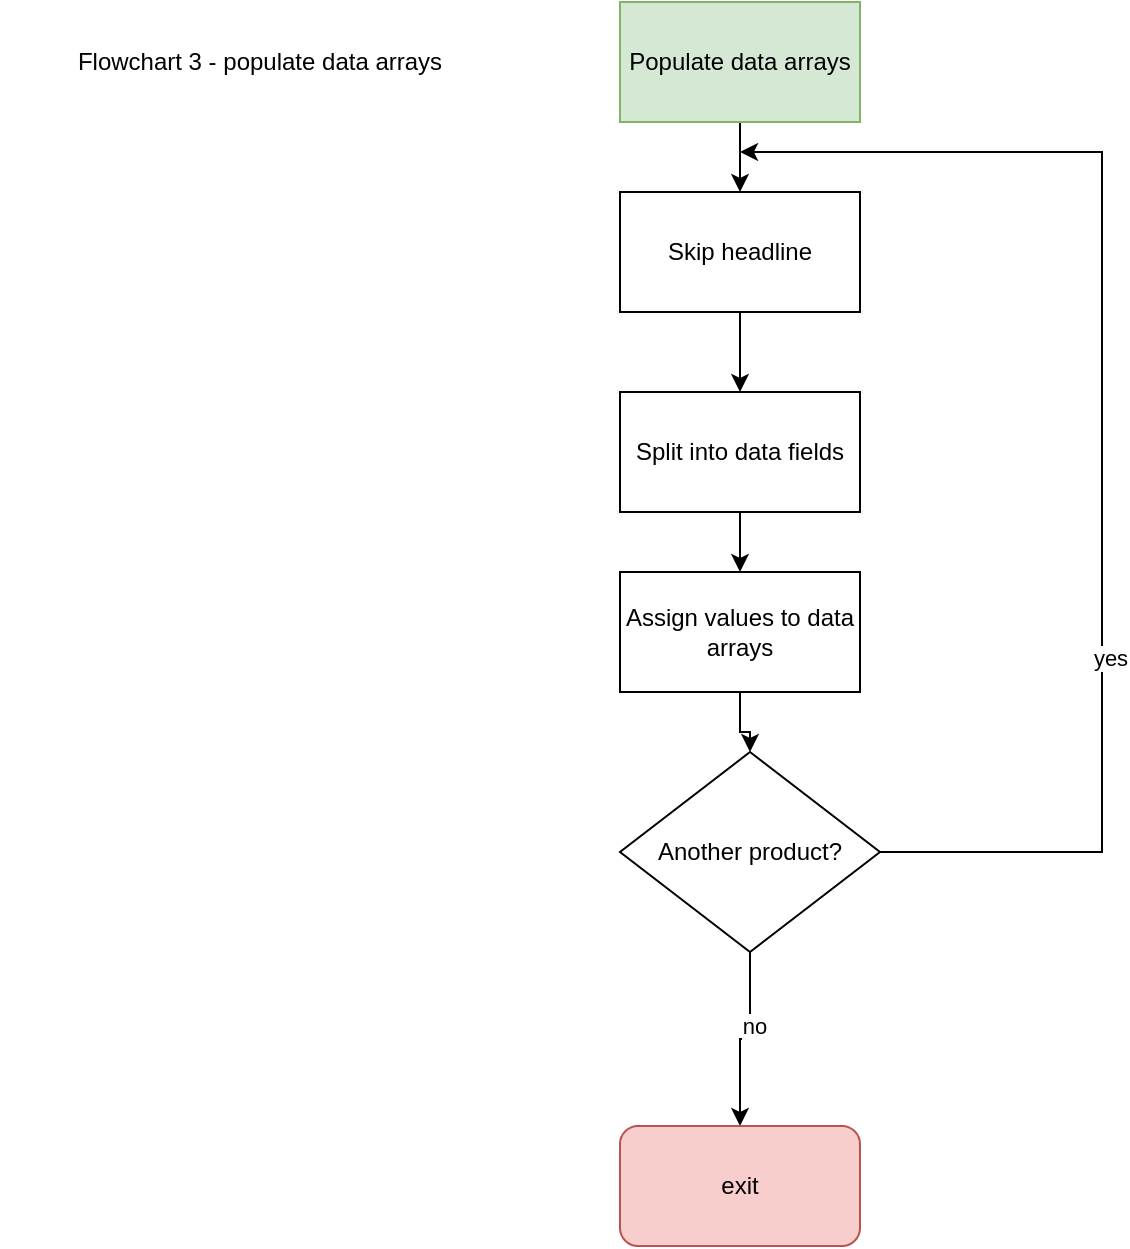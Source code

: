 <mxfile version="26.0.5">
  <diagram name="Page-1" id="9BJzNo_qaob0qYkO_GaA">
    <mxGraphModel dx="1048" dy="2868" grid="1" gridSize="10" guides="1" tooltips="1" connect="1" arrows="1" fold="1" page="1" pageScale="1" pageWidth="827" pageHeight="1169" math="0" shadow="0">
      <root>
        <mxCell id="0" />
        <mxCell id="1" parent="0" />
        <mxCell id="T4grXYIampwU97DV0ojb-1" value="Flowchart 3 - populate data arrays" style="text;html=1;align=center;verticalAlign=middle;whiteSpace=wrap;rounded=0;" vertex="1" parent="1">
          <mxGeometry x="30" y="-2300" width="260" height="30" as="geometry" />
        </mxCell>
        <mxCell id="T4grXYIampwU97DV0ojb-5" value="" style="edgeStyle=orthogonalEdgeStyle;rounded=0;orthogonalLoop=1;jettySize=auto;html=1;" edge="1" parent="1" source="T4grXYIampwU97DV0ojb-3" target="T4grXYIampwU97DV0ojb-4">
          <mxGeometry relative="1" as="geometry" />
        </mxCell>
        <mxCell id="T4grXYIampwU97DV0ojb-3" value="Populate data arrays" style="rounded=0;whiteSpace=wrap;html=1;fillColor=#d5e8d4;strokeColor=#82b366;" vertex="1" parent="1">
          <mxGeometry x="340" y="-2315" width="120" height="60" as="geometry" />
        </mxCell>
        <mxCell id="T4grXYIampwU97DV0ojb-7" value="" style="edgeStyle=orthogonalEdgeStyle;rounded=0;orthogonalLoop=1;jettySize=auto;html=1;" edge="1" parent="1" source="T4grXYIampwU97DV0ojb-4" target="T4grXYIampwU97DV0ojb-6">
          <mxGeometry relative="1" as="geometry" />
        </mxCell>
        <mxCell id="T4grXYIampwU97DV0ojb-4" value="Skip headline" style="rounded=0;whiteSpace=wrap;html=1;" vertex="1" parent="1">
          <mxGeometry x="340" y="-2220" width="120" height="60" as="geometry" />
        </mxCell>
        <mxCell id="T4grXYIampwU97DV0ojb-9" value="" style="edgeStyle=orthogonalEdgeStyle;rounded=0;orthogonalLoop=1;jettySize=auto;html=1;" edge="1" parent="1" source="T4grXYIampwU97DV0ojb-6" target="T4grXYIampwU97DV0ojb-8">
          <mxGeometry relative="1" as="geometry" />
        </mxCell>
        <mxCell id="T4grXYIampwU97DV0ojb-6" value="Split into data fields" style="rounded=0;whiteSpace=wrap;html=1;" vertex="1" parent="1">
          <mxGeometry x="340" y="-2120" width="120" height="60" as="geometry" />
        </mxCell>
        <mxCell id="T4grXYIampwU97DV0ojb-14" value="" style="edgeStyle=orthogonalEdgeStyle;rounded=0;orthogonalLoop=1;jettySize=auto;html=1;" edge="1" parent="1" source="T4grXYIampwU97DV0ojb-8" target="T4grXYIampwU97DV0ojb-13">
          <mxGeometry relative="1" as="geometry" />
        </mxCell>
        <mxCell id="T4grXYIampwU97DV0ojb-8" value="Assign values to data arrays" style="rounded=0;whiteSpace=wrap;html=1;" vertex="1" parent="1">
          <mxGeometry x="340" y="-2030" width="120" height="60" as="geometry" />
        </mxCell>
        <mxCell id="T4grXYIampwU97DV0ojb-15" style="edgeStyle=orthogonalEdgeStyle;rounded=0;orthogonalLoop=1;jettySize=auto;html=1;" edge="1" parent="1" source="T4grXYIampwU97DV0ojb-13">
          <mxGeometry relative="1" as="geometry">
            <mxPoint x="400" y="-2240" as="targetPoint" />
            <Array as="points">
              <mxPoint x="581" y="-1890" />
            </Array>
          </mxGeometry>
        </mxCell>
        <mxCell id="T4grXYIampwU97DV0ojb-16" value="yes" style="edgeLabel;html=1;align=center;verticalAlign=middle;resizable=0;points=[];" vertex="1" connectable="0" parent="T4grXYIampwU97DV0ojb-15">
          <mxGeometry x="-0.351" y="-4" relative="1" as="geometry">
            <mxPoint as="offset" />
          </mxGeometry>
        </mxCell>
        <mxCell id="T4grXYIampwU97DV0ojb-17" style="edgeStyle=orthogonalEdgeStyle;rounded=0;orthogonalLoop=1;jettySize=auto;html=1;exitX=0.5;exitY=1;exitDx=0;exitDy=0;" edge="1" parent="1" source="T4grXYIampwU97DV0ojb-13" target="T4grXYIampwU97DV0ojb-20">
          <mxGeometry relative="1" as="geometry">
            <mxPoint x="405" y="-1750" as="targetPoint" />
          </mxGeometry>
        </mxCell>
        <mxCell id="T4grXYIampwU97DV0ojb-18" value="no" style="edgeLabel;html=1;align=center;verticalAlign=middle;resizable=0;points=[];" vertex="1" connectable="0" parent="T4grXYIampwU97DV0ojb-17">
          <mxGeometry x="-0.209" y="2" relative="1" as="geometry">
            <mxPoint as="offset" />
          </mxGeometry>
        </mxCell>
        <mxCell id="T4grXYIampwU97DV0ojb-13" value="Another product?" style="rhombus;whiteSpace=wrap;html=1;rounded=0;" vertex="1" parent="1">
          <mxGeometry x="340" y="-1940" width="130" height="100" as="geometry" />
        </mxCell>
        <mxCell id="T4grXYIampwU97DV0ojb-20" value="exit" style="rounded=1;whiteSpace=wrap;html=1;fillColor=#f8cecc;strokeColor=#b85450;" vertex="1" parent="1">
          <mxGeometry x="340" y="-1753" width="120" height="60" as="geometry" />
        </mxCell>
      </root>
    </mxGraphModel>
  </diagram>
</mxfile>
